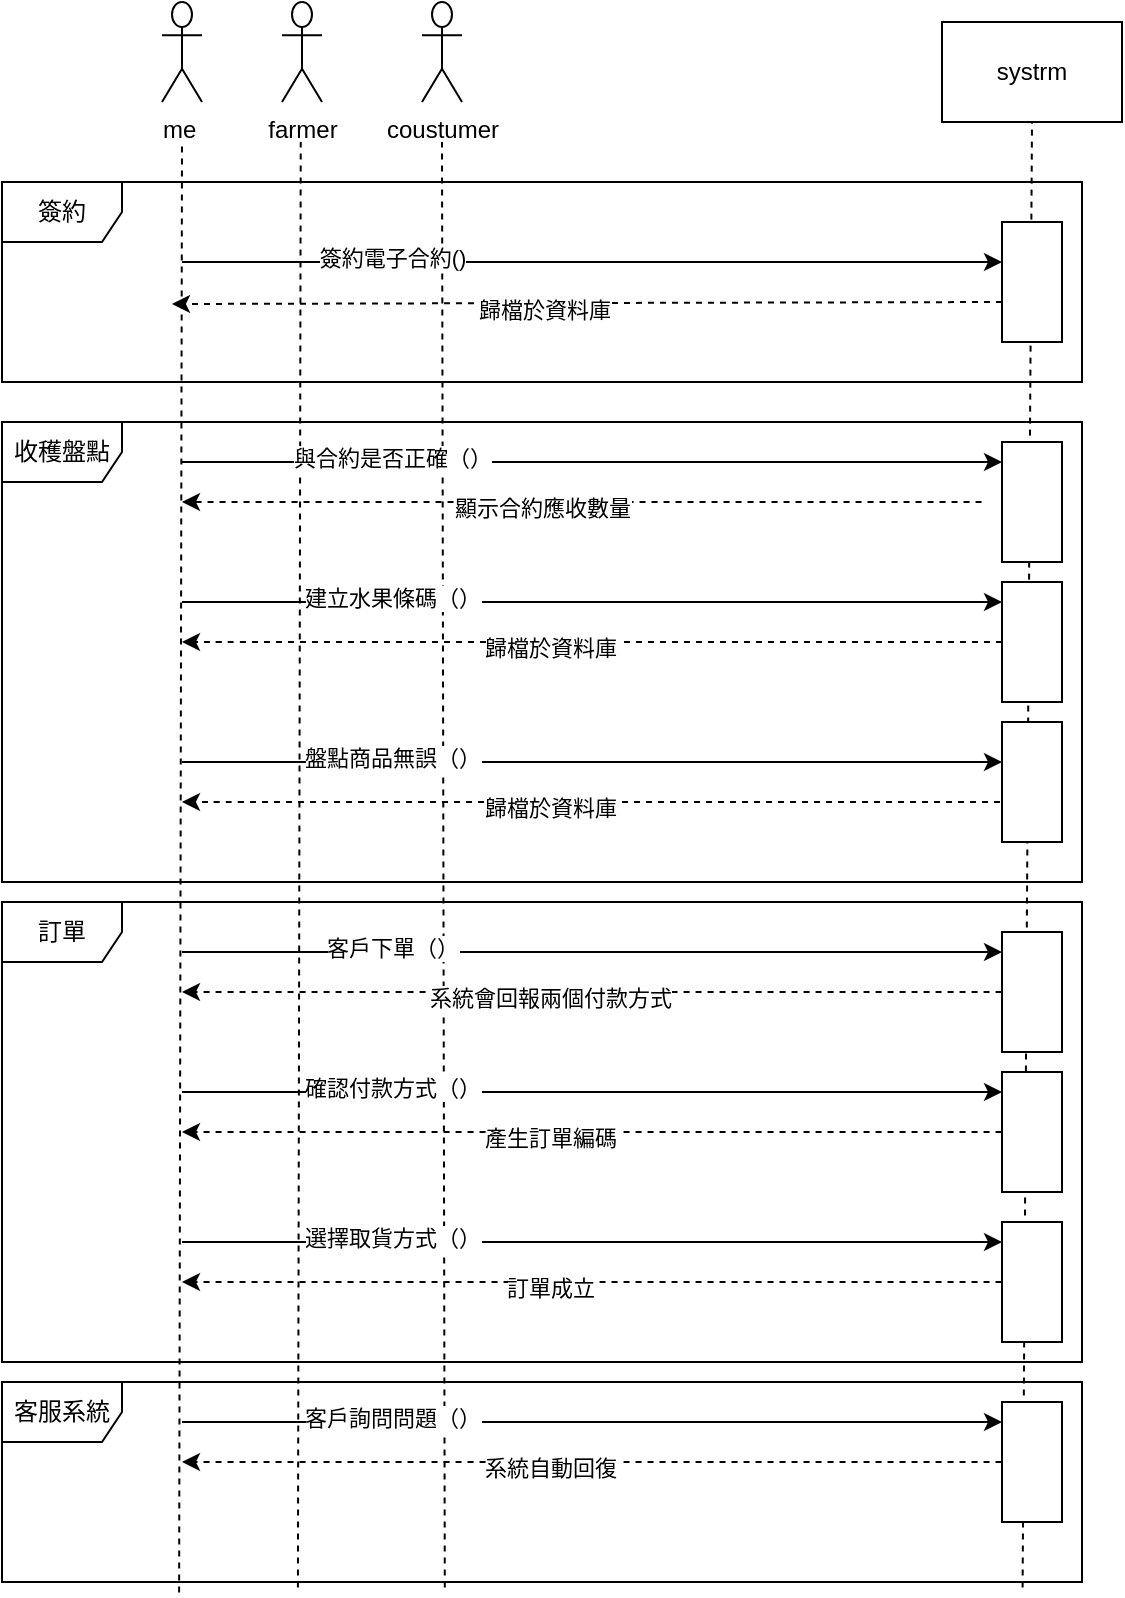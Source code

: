 <mxfile>
    <diagram id="RD2tMFQ6KJdDeDjV_eDR" name="第1頁">
        <mxGraphModel dx="833" dy="406" grid="1" gridSize="10" guides="1" tooltips="1" connect="1" arrows="1" fold="1" page="1" pageScale="1" pageWidth="827" pageHeight="1169" math="0" shadow="0">
            <root>
                <mxCell id="0"/>
                <mxCell id="1" parent="0"/>
                <mxCell id="14" value="systrm" style="rounded=0;whiteSpace=wrap;html=1;" parent="1" vertex="1">
                    <mxGeometry x="480" y="70" width="90" height="50" as="geometry"/>
                </mxCell>
                <mxCell id="35" value="" style="endArrow=none;dashed=1;html=1;entryX=0.5;entryY=1;entryDx=0;entryDy=0;exitX=0.945;exitY=1.028;exitDx=0;exitDy=0;exitPerimeter=0;" parent="1" target="14" edge="1" source="160">
                    <mxGeometry width="50" height="50" relative="1" as="geometry">
                        <mxPoint x="520" y="870" as="sourcePoint"/>
                        <mxPoint x="524.38" y="130" as="targetPoint"/>
                    </mxGeometry>
                </mxCell>
                <mxCell id="76" value="" style="endArrow=none;dashed=1;html=1;entryX=0.5;entryY=1.4;entryDx=0;entryDy=0;entryPerimeter=0;exitX=0.41;exitY=1.028;exitDx=0;exitDy=0;exitPerimeter=0;" parent="1" target="87" edge="1" source="160">
                    <mxGeometry width="50" height="50" relative="1" as="geometry">
                        <mxPoint x="230" y="880" as="sourcePoint"/>
                        <mxPoint x="229" y="140" as="targetPoint"/>
                    </mxGeometry>
                </mxCell>
                <mxCell id="78" value="簽約" style="shape=umlFrame;whiteSpace=wrap;html=1;" parent="1" vertex="1">
                    <mxGeometry x="10" y="150" width="540" height="100" as="geometry"/>
                </mxCell>
                <mxCell id="81" value="me&amp;nbsp;" style="shape=umlActor;verticalLabelPosition=bottom;verticalAlign=top;html=1;" parent="1" vertex="1">
                    <mxGeometry x="90" y="60" width="20" height="50" as="geometry"/>
                </mxCell>
                <mxCell id="82" value="" style="endArrow=none;dashed=1;html=1;exitX=0.164;exitY=1.052;exitDx=0;exitDy=0;exitPerimeter=0;" parent="1" edge="1" source="160">
                    <mxGeometry width="50" height="50" relative="1" as="geometry">
                        <mxPoint x="100" y="870" as="sourcePoint"/>
                        <mxPoint x="100" y="130" as="targetPoint"/>
                    </mxGeometry>
                </mxCell>
                <mxCell id="85" value="farmer&lt;br&gt;" style="shape=umlActor;verticalLabelPosition=bottom;verticalAlign=top;html=1;" parent="1" vertex="1">
                    <mxGeometry x="150" y="60" width="20" height="50" as="geometry"/>
                </mxCell>
                <mxCell id="87" value="coustumer" style="shape=umlActor;verticalLabelPosition=bottom;verticalAlign=top;html=1;" parent="1" vertex="1">
                    <mxGeometry x="220" y="60" width="20" height="50" as="geometry"/>
                </mxCell>
                <mxCell id="92" value="" style="endArrow=none;dashed=1;html=1;exitX=0.274;exitY=1.028;exitDx=0;exitDy=0;exitPerimeter=0;" parent="1" edge="1" source="160">
                    <mxGeometry width="50" height="50" relative="1" as="geometry">
                        <mxPoint x="159" y="870" as="sourcePoint"/>
                        <mxPoint x="159.37" y="130" as="targetPoint"/>
                    </mxGeometry>
                </mxCell>
                <mxCell id="94" value="" style="rounded=0;whiteSpace=wrap;html=1;flipV=1;flipH=1;direction=south;" parent="1" vertex="1">
                    <mxGeometry x="510" y="170" width="30" height="60" as="geometry"/>
                </mxCell>
                <mxCell id="95" value="" style="endArrow=classic;html=1;" parent="1" edge="1">
                    <mxGeometry width="50" height="50" relative="1" as="geometry">
                        <mxPoint x="100" y="190" as="sourcePoint"/>
                        <mxPoint x="510" y="190" as="targetPoint"/>
                    </mxGeometry>
                </mxCell>
                <mxCell id="101" value="簽約電子合約()" style="edgeLabel;html=1;align=center;verticalAlign=middle;resizable=0;points=[];" parent="95" vertex="1" connectable="0">
                    <mxGeometry x="-0.49" y="2" relative="1" as="geometry">
                        <mxPoint as="offset"/>
                    </mxGeometry>
                </mxCell>
                <mxCell id="103" value="" style="endArrow=classic;html=1;dashed=1;" parent="1" edge="1">
                    <mxGeometry width="50" height="50" relative="1" as="geometry">
                        <mxPoint x="510" y="210" as="sourcePoint"/>
                        <mxPoint x="95" y="211" as="targetPoint"/>
                    </mxGeometry>
                </mxCell>
                <mxCell id="104" value="歸檔於資料庫" style="edgeLabel;html=1;align=center;verticalAlign=middle;resizable=0;points=[];" parent="103" vertex="1" connectable="0">
                    <mxGeometry x="0.099" y="3" relative="1" as="geometry">
                        <mxPoint x="-1" as="offset"/>
                    </mxGeometry>
                </mxCell>
                <mxCell id="105" value="收穫盤點" style="shape=umlFrame;whiteSpace=wrap;html=1;" parent="1" vertex="1">
                    <mxGeometry x="10" y="270" width="540" height="230" as="geometry"/>
                </mxCell>
                <mxCell id="106" value="" style="rounded=0;whiteSpace=wrap;html=1;flipV=1;flipH=1;direction=south;" parent="1" vertex="1">
                    <mxGeometry x="510" y="280" width="30" height="60" as="geometry"/>
                </mxCell>
                <mxCell id="107" value="" style="endArrow=classic;html=1;" parent="1" edge="1">
                    <mxGeometry width="50" height="50" relative="1" as="geometry">
                        <mxPoint x="100.0" y="290" as="sourcePoint"/>
                        <mxPoint x="510" y="290" as="targetPoint"/>
                    </mxGeometry>
                </mxCell>
                <mxCell id="108" value="與合約是否正確（）" style="edgeLabel;html=1;align=center;verticalAlign=middle;resizable=0;points=[];" parent="107" vertex="1" connectable="0">
                    <mxGeometry x="-0.49" y="2" relative="1" as="geometry">
                        <mxPoint as="offset"/>
                    </mxGeometry>
                </mxCell>
                <mxCell id="109" value="" style="endArrow=classic;html=1;dashed=1;exitX=0.907;exitY=0.174;exitDx=0;exitDy=0;exitPerimeter=0;" parent="1" source="105" edge="1">
                    <mxGeometry width="50" height="50" relative="1" as="geometry">
                        <mxPoint x="490" y="310" as="sourcePoint"/>
                        <mxPoint x="100" y="310" as="targetPoint"/>
                    </mxGeometry>
                </mxCell>
                <mxCell id="110" value="顯示合約應收數量" style="edgeLabel;html=1;align=center;verticalAlign=middle;resizable=0;points=[];" parent="109" vertex="1" connectable="0">
                    <mxGeometry x="0.099" y="3" relative="1" as="geometry">
                        <mxPoint x="-1" as="offset"/>
                    </mxGeometry>
                </mxCell>
                <mxCell id="111" value="" style="rounded=0;whiteSpace=wrap;html=1;flipV=1;flipH=1;direction=south;" parent="1" vertex="1">
                    <mxGeometry x="510" y="350" width="30" height="60" as="geometry"/>
                </mxCell>
                <mxCell id="113" value="" style="endArrow=classic;html=1;" parent="1" edge="1">
                    <mxGeometry width="50" height="50" relative="1" as="geometry">
                        <mxPoint x="100.0" y="360" as="sourcePoint"/>
                        <mxPoint x="510" y="360" as="targetPoint"/>
                    </mxGeometry>
                </mxCell>
                <mxCell id="114" value="建立水果條碼（）" style="edgeLabel;html=1;align=center;verticalAlign=middle;resizable=0;points=[];" parent="113" vertex="1" connectable="0">
                    <mxGeometry x="-0.49" y="2" relative="1" as="geometry">
                        <mxPoint as="offset"/>
                    </mxGeometry>
                </mxCell>
                <mxCell id="117" value="" style="endArrow=classic;html=1;dashed=1;exitX=0.5;exitY=1;exitDx=0;exitDy=0;" parent="1" source="111" edge="1">
                    <mxGeometry width="50" height="50" relative="1" as="geometry">
                        <mxPoint x="510" y="384.66" as="sourcePoint"/>
                        <mxPoint x="100" y="380" as="targetPoint"/>
                        <Array as="points">
                            <mxPoint x="120" y="380"/>
                        </Array>
                    </mxGeometry>
                </mxCell>
                <mxCell id="118" value="歸檔於資料庫" style="edgeLabel;html=1;align=center;verticalAlign=middle;resizable=0;points=[];" parent="117" vertex="1" connectable="0">
                    <mxGeometry x="0.099" y="3" relative="1" as="geometry">
                        <mxPoint x="-1" as="offset"/>
                    </mxGeometry>
                </mxCell>
                <mxCell id="125" value="" style="rounded=0;whiteSpace=wrap;html=1;flipV=1;flipH=1;direction=south;" parent="1" vertex="1">
                    <mxGeometry x="510" y="420" width="30" height="60" as="geometry"/>
                </mxCell>
                <mxCell id="126" value="" style="endArrow=classic;html=1;" parent="1" edge="1">
                    <mxGeometry width="50" height="50" relative="1" as="geometry">
                        <mxPoint x="100.0" y="440" as="sourcePoint"/>
                        <mxPoint x="510" y="440" as="targetPoint"/>
                    </mxGeometry>
                </mxCell>
                <mxCell id="127" value="盤點商品無誤（）" style="edgeLabel;html=1;align=center;verticalAlign=middle;resizable=0;points=[];" parent="126" vertex="1" connectable="0">
                    <mxGeometry x="-0.49" y="2" relative="1" as="geometry">
                        <mxPoint as="offset"/>
                    </mxGeometry>
                </mxCell>
                <mxCell id="128" value="" style="endArrow=classic;html=1;dashed=1;" parent="1" edge="1">
                    <mxGeometry width="50" height="50" relative="1" as="geometry">
                        <mxPoint x="509" y="460" as="sourcePoint"/>
                        <mxPoint x="100" y="460" as="targetPoint"/>
                        <Array as="points">
                            <mxPoint x="430" y="460"/>
                            <mxPoint x="200" y="460"/>
                            <mxPoint x="120" y="460"/>
                        </Array>
                    </mxGeometry>
                </mxCell>
                <mxCell id="129" value="歸檔於資料庫" style="edgeLabel;html=1;align=center;verticalAlign=middle;resizable=0;points=[];" parent="128" vertex="1" connectable="0">
                    <mxGeometry x="0.099" y="3" relative="1" as="geometry">
                        <mxPoint x="-1" as="offset"/>
                    </mxGeometry>
                </mxCell>
                <mxCell id="134" value="訂單" style="shape=umlFrame;whiteSpace=wrap;html=1;" parent="1" vertex="1">
                    <mxGeometry x="10" y="510" width="540" height="230" as="geometry"/>
                </mxCell>
                <mxCell id="144" value="" style="rounded=0;whiteSpace=wrap;html=1;flipV=1;flipH=1;direction=south;" parent="1" vertex="1">
                    <mxGeometry x="510" y="525" width="30" height="60" as="geometry"/>
                </mxCell>
                <mxCell id="145" value="" style="endArrow=classic;html=1;" parent="1" edge="1">
                    <mxGeometry width="50" height="50" relative="1" as="geometry">
                        <mxPoint x="100.0" y="535" as="sourcePoint"/>
                        <mxPoint x="510" y="535" as="targetPoint"/>
                    </mxGeometry>
                </mxCell>
                <mxCell id="146" value="客戶下單（）" style="edgeLabel;html=1;align=center;verticalAlign=middle;resizable=0;points=[];" parent="145" vertex="1" connectable="0">
                    <mxGeometry x="-0.49" y="2" relative="1" as="geometry">
                        <mxPoint as="offset"/>
                    </mxGeometry>
                </mxCell>
                <mxCell id="147" value="" style="endArrow=classic;html=1;dashed=1;exitX=0.907;exitY=0.174;exitDx=0;exitDy=0;exitPerimeter=0;" parent="1" edge="1">
                    <mxGeometry width="50" height="50" relative="1" as="geometry">
                        <mxPoint x="509.78" y="555.02" as="sourcePoint"/>
                        <mxPoint x="100" y="555" as="targetPoint"/>
                    </mxGeometry>
                </mxCell>
                <mxCell id="148" value="系統會回報兩個付款方式" style="edgeLabel;html=1;align=center;verticalAlign=middle;resizable=0;points=[];" parent="147" vertex="1" connectable="0">
                    <mxGeometry x="0.099" y="3" relative="1" as="geometry">
                        <mxPoint x="-1" as="offset"/>
                    </mxGeometry>
                </mxCell>
                <mxCell id="149" value="" style="rounded=0;whiteSpace=wrap;html=1;flipV=1;flipH=1;direction=south;" parent="1" vertex="1">
                    <mxGeometry x="510" y="595" width="30" height="60" as="geometry"/>
                </mxCell>
                <mxCell id="150" value="" style="endArrow=classic;html=1;" parent="1" edge="1">
                    <mxGeometry width="50" height="50" relative="1" as="geometry">
                        <mxPoint x="100.0" y="605" as="sourcePoint"/>
                        <mxPoint x="510" y="605" as="targetPoint"/>
                    </mxGeometry>
                </mxCell>
                <mxCell id="151" value="確認付款方式（）" style="edgeLabel;html=1;align=center;verticalAlign=middle;resizable=0;points=[];" parent="150" vertex="1" connectable="0">
                    <mxGeometry x="-0.49" y="2" relative="1" as="geometry">
                        <mxPoint as="offset"/>
                    </mxGeometry>
                </mxCell>
                <mxCell id="152" value="" style="endArrow=classic;html=1;dashed=1;exitX=0.907;exitY=0.174;exitDx=0;exitDy=0;exitPerimeter=0;" parent="1" edge="1">
                    <mxGeometry width="50" height="50" relative="1" as="geometry">
                        <mxPoint x="509.78" y="625.02" as="sourcePoint"/>
                        <mxPoint x="100" y="625" as="targetPoint"/>
                    </mxGeometry>
                </mxCell>
                <mxCell id="153" value="產生訂單編碼" style="edgeLabel;html=1;align=center;verticalAlign=middle;resizable=0;points=[];" parent="152" vertex="1" connectable="0">
                    <mxGeometry x="0.099" y="3" relative="1" as="geometry">
                        <mxPoint x="-1" as="offset"/>
                    </mxGeometry>
                </mxCell>
                <mxCell id="155" value="" style="rounded=0;whiteSpace=wrap;html=1;flipV=1;flipH=1;direction=south;" parent="1" vertex="1">
                    <mxGeometry x="510" y="670" width="30" height="60" as="geometry"/>
                </mxCell>
                <mxCell id="156" value="" style="endArrow=classic;html=1;" parent="1" edge="1">
                    <mxGeometry width="50" height="50" relative="1" as="geometry">
                        <mxPoint x="100.0" y="680" as="sourcePoint"/>
                        <mxPoint x="510" y="680" as="targetPoint"/>
                    </mxGeometry>
                </mxCell>
                <mxCell id="157" value="選擇取貨方式（）" style="edgeLabel;html=1;align=center;verticalAlign=middle;resizable=0;points=[];" parent="156" vertex="1" connectable="0">
                    <mxGeometry x="-0.49" y="2" relative="1" as="geometry">
                        <mxPoint as="offset"/>
                    </mxGeometry>
                </mxCell>
                <mxCell id="158" value="" style="endArrow=classic;html=1;dashed=1;exitX=0.907;exitY=0.174;exitDx=0;exitDy=0;exitPerimeter=0;" parent="1" edge="1">
                    <mxGeometry width="50" height="50" relative="1" as="geometry">
                        <mxPoint x="509.78" y="700.02" as="sourcePoint"/>
                        <mxPoint x="100" y="700" as="targetPoint"/>
                    </mxGeometry>
                </mxCell>
                <mxCell id="159" value="訂單成立" style="edgeLabel;html=1;align=center;verticalAlign=middle;resizable=0;points=[];" parent="158" vertex="1" connectable="0">
                    <mxGeometry x="0.099" y="3" relative="1" as="geometry">
                        <mxPoint x="-1" as="offset"/>
                    </mxGeometry>
                </mxCell>
                <mxCell id="160" value="客服系統" style="shape=umlFrame;whiteSpace=wrap;html=1;" parent="1" vertex="1">
                    <mxGeometry x="10" y="750" width="540" height="100" as="geometry"/>
                </mxCell>
                <mxCell id="161" value="" style="rounded=0;whiteSpace=wrap;html=1;flipV=1;flipH=1;direction=south;" parent="1" vertex="1">
                    <mxGeometry x="510" y="760" width="30" height="60" as="geometry"/>
                </mxCell>
                <mxCell id="162" value="" style="endArrow=classic;html=1;" parent="1" edge="1">
                    <mxGeometry width="50" height="50" relative="1" as="geometry">
                        <mxPoint x="100.0" y="770" as="sourcePoint"/>
                        <mxPoint x="510" y="770" as="targetPoint"/>
                    </mxGeometry>
                </mxCell>
                <mxCell id="163" value="客戶詢問問題（）" style="edgeLabel;html=1;align=center;verticalAlign=middle;resizable=0;points=[];" parent="162" vertex="1" connectable="0">
                    <mxGeometry x="-0.49" y="2" relative="1" as="geometry">
                        <mxPoint as="offset"/>
                    </mxGeometry>
                </mxCell>
                <mxCell id="164" value="" style="endArrow=classic;html=1;dashed=1;exitX=0.907;exitY=0.174;exitDx=0;exitDy=0;exitPerimeter=0;" parent="1" edge="1">
                    <mxGeometry width="50" height="50" relative="1" as="geometry">
                        <mxPoint x="509.78" y="790.02" as="sourcePoint"/>
                        <mxPoint x="100" y="790" as="targetPoint"/>
                    </mxGeometry>
                </mxCell>
                <mxCell id="165" value="系統自動回復" style="edgeLabel;html=1;align=center;verticalAlign=middle;resizable=0;points=[];" parent="164" vertex="1" connectable="0">
                    <mxGeometry x="0.099" y="3" relative="1" as="geometry">
                        <mxPoint x="-1" as="offset"/>
                    </mxGeometry>
                </mxCell>
            </root>
        </mxGraphModel>
    </diagram>
</mxfile>
